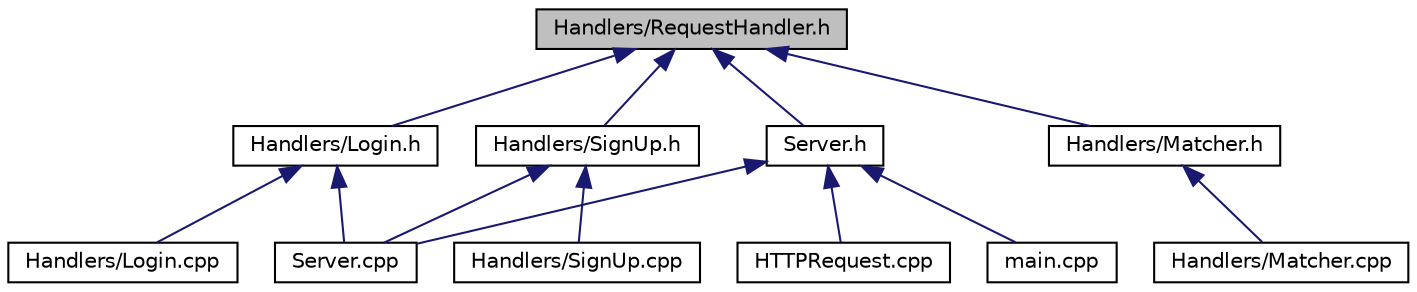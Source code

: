 digraph "Handlers/RequestHandler.h"
{
  edge [fontname="Helvetica",fontsize="10",labelfontname="Helvetica",labelfontsize="10"];
  node [fontname="Helvetica",fontsize="10",shape=record];
  Node1 [label="Handlers/RequestHandler.h",height=0.2,width=0.4,color="black", fillcolor="grey75", style="filled", fontcolor="black"];
  Node1 -> Node2 [dir="back",color="midnightblue",fontsize="10",style="solid",fontname="Helvetica"];
  Node2 [label="Handlers/Login.h",height=0.2,width=0.4,color="black", fillcolor="white", style="filled",URL="$_login_8h.html"];
  Node2 -> Node3 [dir="back",color="midnightblue",fontsize="10",style="solid",fontname="Helvetica"];
  Node3 [label="Handlers/Login.cpp",height=0.2,width=0.4,color="black", fillcolor="white", style="filled",URL="$_login_8cpp.html"];
  Node2 -> Node4 [dir="back",color="midnightblue",fontsize="10",style="solid",fontname="Helvetica"];
  Node4 [label="Server.cpp",height=0.2,width=0.4,color="black", fillcolor="white", style="filled",URL="$_server_8cpp.html"];
  Node1 -> Node5 [dir="back",color="midnightblue",fontsize="10",style="solid",fontname="Helvetica"];
  Node5 [label="Handlers/Matcher.h",height=0.2,width=0.4,color="black", fillcolor="white", style="filled",URL="$_matcher_8h.html"];
  Node5 -> Node6 [dir="back",color="midnightblue",fontsize="10",style="solid",fontname="Helvetica"];
  Node6 [label="Handlers/Matcher.cpp",height=0.2,width=0.4,color="black", fillcolor="white", style="filled",URL="$_matcher_8cpp.html"];
  Node1 -> Node7 [dir="back",color="midnightblue",fontsize="10",style="solid",fontname="Helvetica"];
  Node7 [label="Handlers/SignUp.h",height=0.2,width=0.4,color="black", fillcolor="white", style="filled",URL="$_sign_up_8h.html"];
  Node7 -> Node8 [dir="back",color="midnightblue",fontsize="10",style="solid",fontname="Helvetica"];
  Node8 [label="Handlers/SignUp.cpp",height=0.2,width=0.4,color="black", fillcolor="white", style="filled",URL="$_sign_up_8cpp.html"];
  Node7 -> Node4 [dir="back",color="midnightblue",fontsize="10",style="solid",fontname="Helvetica"];
  Node1 -> Node9 [dir="back",color="midnightblue",fontsize="10",style="solid",fontname="Helvetica"];
  Node9 [label="Server.h",height=0.2,width=0.4,color="black", fillcolor="white", style="filled",URL="$_server_8h.html"];
  Node9 -> Node10 [dir="back",color="midnightblue",fontsize="10",style="solid",fontname="Helvetica"];
  Node10 [label="HTTPRequest.cpp",height=0.2,width=0.4,color="black", fillcolor="white", style="filled",URL="$_h_t_t_p_request_8cpp.html"];
  Node9 -> Node11 [dir="back",color="midnightblue",fontsize="10",style="solid",fontname="Helvetica"];
  Node11 [label="main.cpp",height=0.2,width=0.4,color="black", fillcolor="white", style="filled",URL="$main_8cpp.html"];
  Node9 -> Node4 [dir="back",color="midnightblue",fontsize="10",style="solid",fontname="Helvetica"];
}

